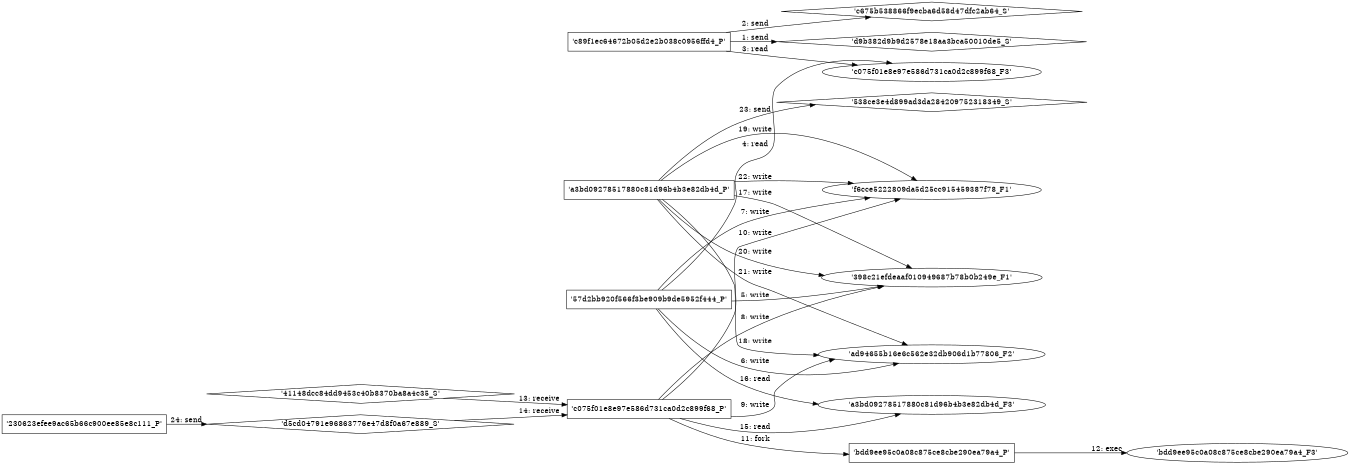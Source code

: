 digraph "D:\Learning\Paper\apt\基于CTI的攻击预警\Dataset\攻击图\ASGfromALLCTI\Russian Hackers Promise Anti-Government Software, Deliver Kelihos Trojan Instead.dot" {
rankdir="LR"
size="9"
fixedsize="false"
splines="true"
nodesep=0.3
ranksep=0
fontsize=10
overlap="scalexy"
engine= "neato"
	"'d9b382d9b9d2578e18aa3bca50010de5_S'" [node_type=Socket shape=diamond]
	"'c89f1ec64672b05d2e2b038c0956ffd4_P'" [node_type=Process shape=box]
	"'c89f1ec64672b05d2e2b038c0956ffd4_P'" -> "'d9b382d9b9d2578e18aa3bca50010de5_S'" [label="1: send"]
	"'c675b538866f9ecba6d58d47dfc2ab64_S'" [node_type=Socket shape=diamond]
	"'c89f1ec64672b05d2e2b038c0956ffd4_P'" [node_type=Process shape=box]
	"'c89f1ec64672b05d2e2b038c0956ffd4_P'" -> "'c675b538866f9ecba6d58d47dfc2ab64_S'" [label="2: send"]
	"'c075f01e8e97e586d731ca0d2c899f68_F3'" [node_type=file shape=ellipse]
	"'c89f1ec64672b05d2e2b038c0956ffd4_P'" [node_type=Process shape=box]
	"'c89f1ec64672b05d2e2b038c0956ffd4_P'" -> "'c075f01e8e97e586d731ca0d2c899f68_F3'" [label="3: read"]
	"'c075f01e8e97e586d731ca0d2c899f68_F3'" [node_type=file shape=ellipse]
	"'57d2bb920f566f3be909b9de5952f444_P'" [node_type=Process shape=box]
	"'57d2bb920f566f3be909b9de5952f444_P'" -> "'c075f01e8e97e586d731ca0d2c899f68_F3'" [label="4: read"]
	"'398c21efdeaaf010949687b78b0b249e_F1'" [node_type=file shape=ellipse]
	"'57d2bb920f566f3be909b9de5952f444_P'" [node_type=Process shape=box]
	"'57d2bb920f566f3be909b9de5952f444_P'" -> "'398c21efdeaaf010949687b78b0b249e_F1'" [label="5: write"]
	"'ad94655b16e6c562e32db906d1b77806_F2'" [node_type=file shape=ellipse]
	"'57d2bb920f566f3be909b9de5952f444_P'" [node_type=Process shape=box]
	"'57d2bb920f566f3be909b9de5952f444_P'" -> "'ad94655b16e6c562e32db906d1b77806_F2'" [label="6: write"]
	"'f6cce5222809da5d25cc915459387f78_F1'" [node_type=file shape=ellipse]
	"'57d2bb920f566f3be909b9de5952f444_P'" [node_type=Process shape=box]
	"'57d2bb920f566f3be909b9de5952f444_P'" -> "'f6cce5222809da5d25cc915459387f78_F1'" [label="7: write"]
	"'398c21efdeaaf010949687b78b0b249e_F1'" [node_type=file shape=ellipse]
	"'c075f01e8e97e586d731ca0d2c899f68_P'" [node_type=Process shape=box]
	"'c075f01e8e97e586d731ca0d2c899f68_P'" -> "'398c21efdeaaf010949687b78b0b249e_F1'" [label="8: write"]
	"'ad94655b16e6c562e32db906d1b77806_F2'" [node_type=file shape=ellipse]
	"'c075f01e8e97e586d731ca0d2c899f68_P'" [node_type=Process shape=box]
	"'c075f01e8e97e586d731ca0d2c899f68_P'" -> "'ad94655b16e6c562e32db906d1b77806_F2'" [label="9: write"]
	"'f6cce5222809da5d25cc915459387f78_F1'" [node_type=file shape=ellipse]
	"'c075f01e8e97e586d731ca0d2c899f68_P'" [node_type=Process shape=box]
	"'c075f01e8e97e586d731ca0d2c899f68_P'" -> "'f6cce5222809da5d25cc915459387f78_F1'" [label="10: write"]
	"'c075f01e8e97e586d731ca0d2c899f68_P'" [node_type=Process shape=box]
	"'bdd9ee95c0a08c875ce8cbe290ea79a4_P'" [node_type=Process shape=box]
	"'c075f01e8e97e586d731ca0d2c899f68_P'" -> "'bdd9ee95c0a08c875ce8cbe290ea79a4_P'" [label="11: fork"]
	"'bdd9ee95c0a08c875ce8cbe290ea79a4_P'" [node_type=Process shape=box]
	"'bdd9ee95c0a08c875ce8cbe290ea79a4_F3'" [node_type=File shape=ellipse]
	"'bdd9ee95c0a08c875ce8cbe290ea79a4_P'" -> "'bdd9ee95c0a08c875ce8cbe290ea79a4_F3'" [label="12: exec"]
	"'c075f01e8e97e586d731ca0d2c899f68_P'" [node_type=Process shape=box]
	"'41148dcc84dd9453c40b8370ba8a4c35_S'" [node_type=Socket shape=diamond]
	"'41148dcc84dd9453c40b8370ba8a4c35_S'" -> "'c075f01e8e97e586d731ca0d2c899f68_P'" [label="13: receive"]
	"'c075f01e8e97e586d731ca0d2c899f68_P'" [node_type=Process shape=box]
	"'d5cd04791e96863776e47d8f0a67e889_S'" [node_type=Socket shape=diamond]
	"'d5cd04791e96863776e47d8f0a67e889_S'" -> "'c075f01e8e97e586d731ca0d2c899f68_P'" [label="14: receive"]
	"'a3bd09278517880c81d96b4b3e82db4d_F3'" [node_type=file shape=ellipse]
	"'c075f01e8e97e586d731ca0d2c899f68_P'" [node_type=Process shape=box]
	"'c075f01e8e97e586d731ca0d2c899f68_P'" -> "'a3bd09278517880c81d96b4b3e82db4d_F3'" [label="15: read"]
	"'a3bd09278517880c81d96b4b3e82db4d_F3'" [node_type=file shape=ellipse]
	"'57d2bb920f566f3be909b9de5952f444_P'" [node_type=Process shape=box]
	"'57d2bb920f566f3be909b9de5952f444_P'" -> "'a3bd09278517880c81d96b4b3e82db4d_F3'" [label="16: read"]
	"'398c21efdeaaf010949687b78b0b249e_F1'" [node_type=file shape=ellipse]
	"'a3bd09278517880c81d96b4b3e82db4d_P'" [node_type=Process shape=box]
	"'a3bd09278517880c81d96b4b3e82db4d_P'" -> "'398c21efdeaaf010949687b78b0b249e_F1'" [label="17: write"]
	"'ad94655b16e6c562e32db906d1b77806_F2'" [node_type=file shape=ellipse]
	"'a3bd09278517880c81d96b4b3e82db4d_P'" [node_type=Process shape=box]
	"'a3bd09278517880c81d96b4b3e82db4d_P'" -> "'ad94655b16e6c562e32db906d1b77806_F2'" [label="18: write"]
	"'f6cce5222809da5d25cc915459387f78_F1'" [node_type=file shape=ellipse]
	"'a3bd09278517880c81d96b4b3e82db4d_P'" [node_type=Process shape=box]
	"'a3bd09278517880c81d96b4b3e82db4d_P'" -> "'f6cce5222809da5d25cc915459387f78_F1'" [label="19: write"]
	"'398c21efdeaaf010949687b78b0b249e_F1'" [node_type=file shape=ellipse]
	"'a3bd09278517880c81d96b4b3e82db4d_P'" [node_type=Process shape=box]
	"'a3bd09278517880c81d96b4b3e82db4d_P'" -> "'398c21efdeaaf010949687b78b0b249e_F1'" [label="20: write"]
	"'ad94655b16e6c562e32db906d1b77806_F2'" [node_type=file shape=ellipse]
	"'a3bd09278517880c81d96b4b3e82db4d_P'" [node_type=Process shape=box]
	"'a3bd09278517880c81d96b4b3e82db4d_P'" -> "'ad94655b16e6c562e32db906d1b77806_F2'" [label="21: write"]
	"'f6cce5222809da5d25cc915459387f78_F1'" [node_type=file shape=ellipse]
	"'a3bd09278517880c81d96b4b3e82db4d_P'" [node_type=Process shape=box]
	"'a3bd09278517880c81d96b4b3e82db4d_P'" -> "'f6cce5222809da5d25cc915459387f78_F1'" [label="22: write"]
	"'538ce3e4d899ad3da284209752318349_S'" [node_type=Socket shape=diamond]
	"'a3bd09278517880c81d96b4b3e82db4d_P'" [node_type=Process shape=box]
	"'a3bd09278517880c81d96b4b3e82db4d_P'" -> "'538ce3e4d899ad3da284209752318349_S'" [label="23: send"]
	"'d5cd04791e96863776e47d8f0a67e889_S'" [node_type=Socket shape=diamond]
	"'230623efee9ac65b66c900ee85e8c111_P'" [node_type=Process shape=box]
	"'230623efee9ac65b66c900ee85e8c111_P'" -> "'d5cd04791e96863776e47d8f0a67e889_S'" [label="24: send"]
}
